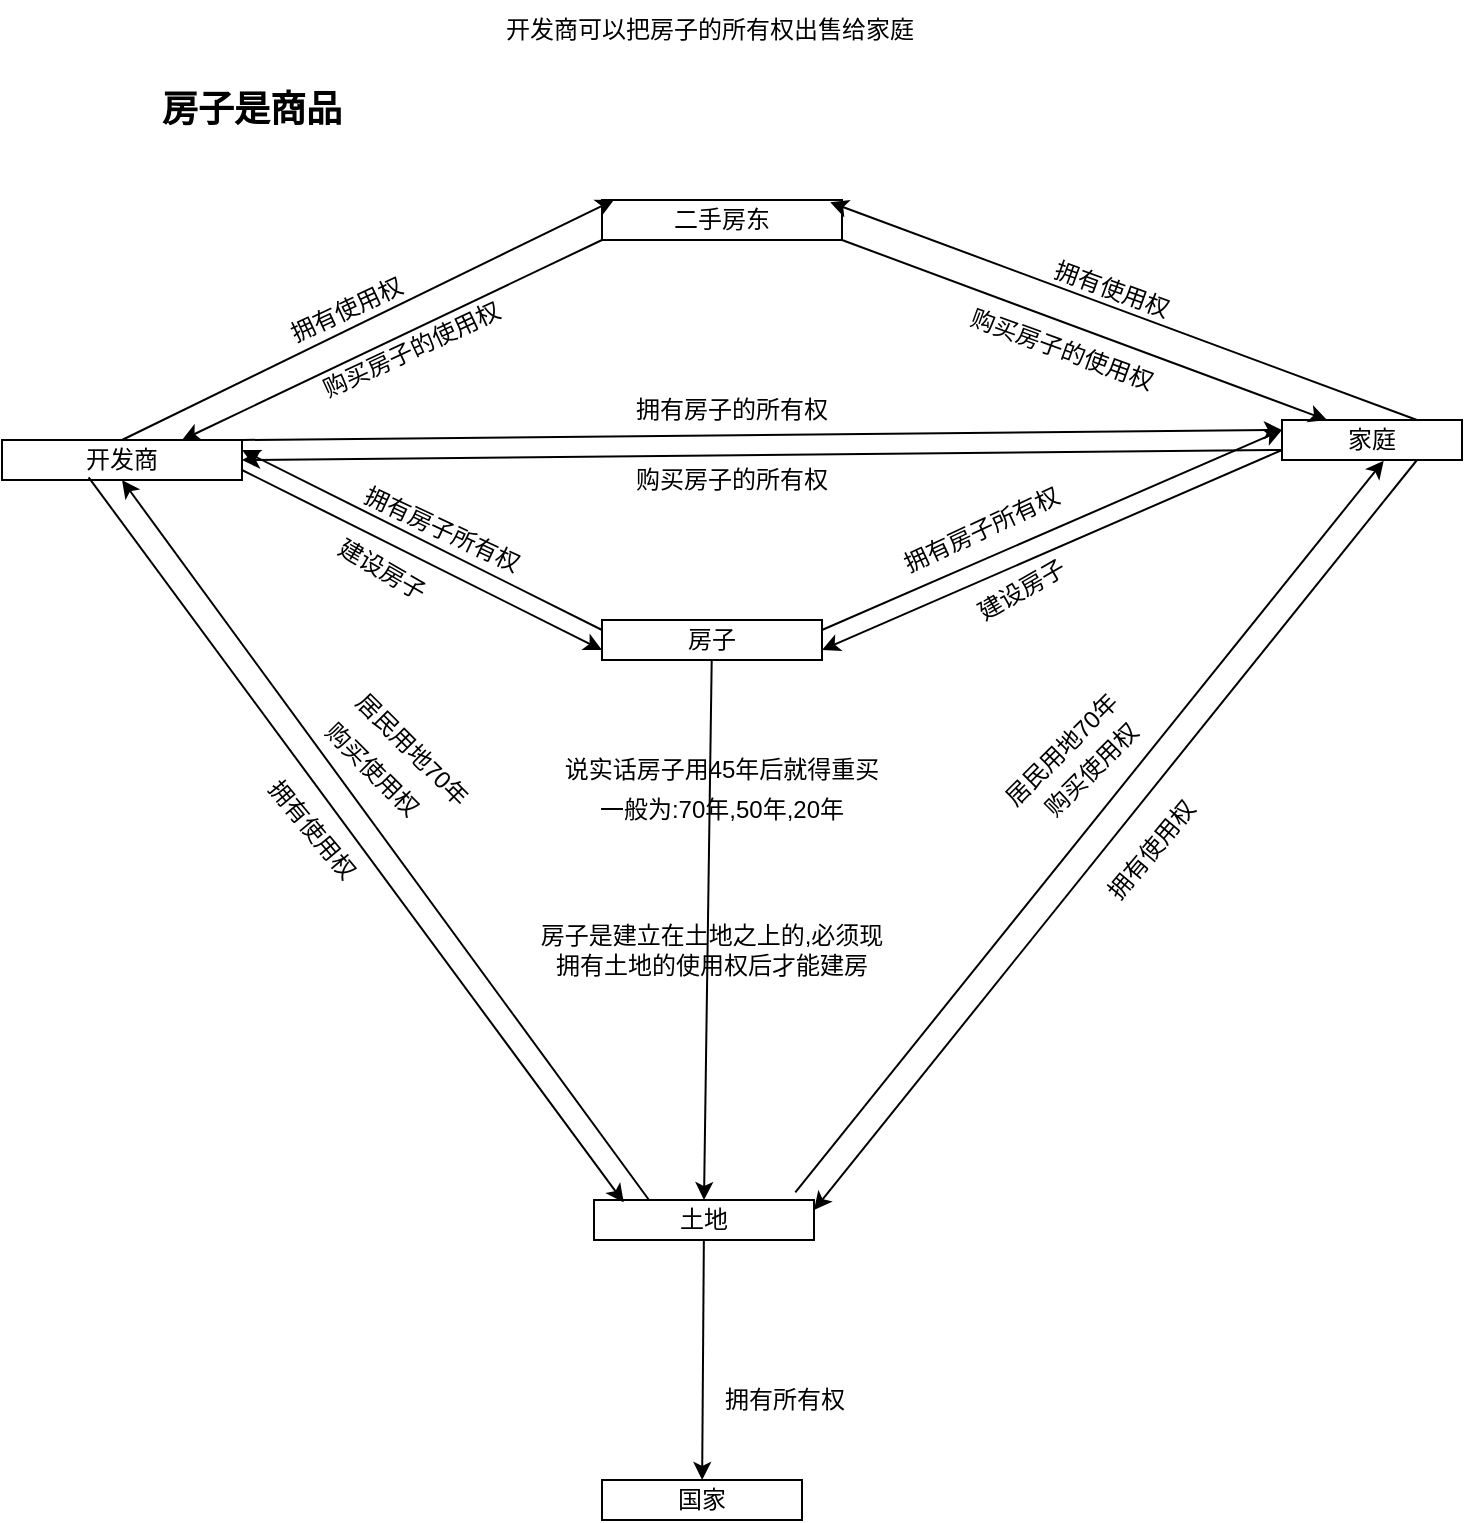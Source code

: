 <mxfile version="21.5.1" type="device">
  <diagram name="第 1 页" id="e0ZjfCnBpSBYSQyid5Ti">
    <mxGraphModel dx="1195" dy="703" grid="1" gridSize="10" guides="1" tooltips="1" connect="1" arrows="1" fold="1" page="1" pageScale="1" pageWidth="827" pageHeight="1169" math="0" shadow="0">
      <root>
        <mxCell id="0" />
        <mxCell id="1" parent="0" />
        <mxCell id="jvAspUG5LIDvkm1L4I2T-1" value="家庭" style="rounded=0;whiteSpace=wrap;html=1;" vertex="1" parent="1">
          <mxGeometry x="700" y="460" width="90" height="20" as="geometry" />
        </mxCell>
        <mxCell id="jvAspUG5LIDvkm1L4I2T-2" value="房子" style="rounded=0;whiteSpace=wrap;html=1;" vertex="1" parent="1">
          <mxGeometry x="360" y="560" width="110" height="20" as="geometry" />
        </mxCell>
        <mxCell id="jvAspUG5LIDvkm1L4I2T-4" value="国家" style="rounded=0;whiteSpace=wrap;html=1;" vertex="1" parent="1">
          <mxGeometry x="360" y="990" width="100" height="20" as="geometry" />
        </mxCell>
        <mxCell id="jvAspUG5LIDvkm1L4I2T-5" value="" style="endArrow=classic;html=1;rounded=0;" edge="1" parent="1" source="jvAspUG5LIDvkm1L4I2T-22" target="jvAspUG5LIDvkm1L4I2T-4">
          <mxGeometry width="50" height="50" relative="1" as="geometry">
            <mxPoint x="296" y="770" as="sourcePoint" />
            <mxPoint x="446" y="810" as="targetPoint" />
          </mxGeometry>
        </mxCell>
        <mxCell id="jvAspUG5LIDvkm1L4I2T-7" value="" style="endArrow=classic;html=1;rounded=0;exitX=0.915;exitY=-0.192;exitDx=0;exitDy=0;exitPerimeter=0;entryX=0.565;entryY=1.017;entryDx=0;entryDy=0;entryPerimeter=0;" edge="1" parent="1" source="jvAspUG5LIDvkm1L4I2T-22" target="jvAspUG5LIDvkm1L4I2T-1">
          <mxGeometry width="50" height="50" relative="1" as="geometry">
            <mxPoint x="586" y="780" as="sourcePoint" />
            <mxPoint x="736" y="850" as="targetPoint" />
          </mxGeometry>
        </mxCell>
        <mxCell id="jvAspUG5LIDvkm1L4I2T-9" value="购买使用权" style="text;html=1;strokeColor=none;fillColor=none;align=center;verticalAlign=middle;whiteSpace=wrap;rounded=0;rotation=-45;" vertex="1" parent="1">
          <mxGeometry x="535" y="620" width="140" height="30" as="geometry" />
        </mxCell>
        <mxCell id="jvAspUG5LIDvkm1L4I2T-12" value="拥有所有权" style="text;html=1;strokeColor=none;fillColor=none;align=center;verticalAlign=middle;whiteSpace=wrap;rounded=0;" vertex="1" parent="1">
          <mxGeometry x="376" y="940" width="151" height="20" as="geometry" />
        </mxCell>
        <mxCell id="jvAspUG5LIDvkm1L4I2T-13" value="一般为:70年,50年,20年" style="text;html=1;strokeColor=none;fillColor=none;align=center;verticalAlign=middle;whiteSpace=wrap;rounded=0;rotation=0;" vertex="1" parent="1">
          <mxGeometry x="355" y="640" width="130" height="30" as="geometry" />
        </mxCell>
        <mxCell id="jvAspUG5LIDvkm1L4I2T-14" value="说实话房子用45年后就得重买" style="text;html=1;strokeColor=none;fillColor=none;align=center;verticalAlign=middle;whiteSpace=wrap;rounded=0;rotation=0;" vertex="1" parent="1">
          <mxGeometry x="325" y="620" width="190" height="30" as="geometry" />
        </mxCell>
        <mxCell id="jvAspUG5LIDvkm1L4I2T-15" value="&lt;b&gt;&lt;font style=&quot;font-size: 18px;&quot;&gt;房子是商品&lt;/font&gt;&lt;/b&gt;" style="text;html=1;strokeColor=none;fillColor=none;align=center;verticalAlign=middle;whiteSpace=wrap;rounded=0;" vertex="1" parent="1">
          <mxGeometry x="130" y="290" width="110" height="30" as="geometry" />
        </mxCell>
        <mxCell id="jvAspUG5LIDvkm1L4I2T-22" value="土地" style="rounded=0;whiteSpace=wrap;html=1;" vertex="1" parent="1">
          <mxGeometry x="356" y="850" width="110" height="20" as="geometry" />
        </mxCell>
        <mxCell id="jvAspUG5LIDvkm1L4I2T-23" value="" style="endArrow=classic;html=1;rounded=0;exitX=0.25;exitY=0;exitDx=0;exitDy=0;entryX=0.5;entryY=1;entryDx=0;entryDy=0;" edge="1" parent="1" source="jvAspUG5LIDvkm1L4I2T-22" target="jvAspUG5LIDvkm1L4I2T-33">
          <mxGeometry width="50" height="50" relative="1" as="geometry">
            <mxPoint x="516" y="820" as="sourcePoint" />
            <mxPoint x="411" y="780" as="targetPoint" />
          </mxGeometry>
        </mxCell>
        <mxCell id="jvAspUG5LIDvkm1L4I2T-24" value="房子是建立在土地之上的,必须现拥有土地的使用权后才能建房" style="text;html=1;strokeColor=none;fillColor=none;align=center;verticalAlign=middle;whiteSpace=wrap;rounded=0;" vertex="1" parent="1">
          <mxGeometry x="325" y="710" width="180" height="30" as="geometry" />
        </mxCell>
        <mxCell id="jvAspUG5LIDvkm1L4I2T-27" value="居民用地70年" style="text;html=1;strokeColor=none;fillColor=none;align=center;verticalAlign=middle;whiteSpace=wrap;rounded=0;rotation=-45;" vertex="1" parent="1">
          <mxGeometry x="505" y="610" width="170" height="30" as="geometry" />
        </mxCell>
        <mxCell id="jvAspUG5LIDvkm1L4I2T-31" value="购买使用权" style="text;html=1;strokeColor=none;fillColor=none;align=center;verticalAlign=middle;whiteSpace=wrap;rounded=0;rotation=45;" vertex="1" parent="1">
          <mxGeometry x="175" y="620" width="140" height="30" as="geometry" />
        </mxCell>
        <mxCell id="jvAspUG5LIDvkm1L4I2T-32" value="居民用地70年" style="text;html=1;strokeColor=none;fillColor=none;align=center;verticalAlign=middle;whiteSpace=wrap;rounded=0;rotation=45;" vertex="1" parent="1">
          <mxGeometry x="180" y="610" width="170" height="30" as="geometry" />
        </mxCell>
        <mxCell id="jvAspUG5LIDvkm1L4I2T-33" value="开发商" style="rounded=0;whiteSpace=wrap;html=1;" vertex="1" parent="1">
          <mxGeometry x="60" y="470" width="120" height="20" as="geometry" />
        </mxCell>
        <mxCell id="jvAspUG5LIDvkm1L4I2T-38" value="建设房子" style="text;html=1;strokeColor=none;fillColor=none;align=center;verticalAlign=middle;whiteSpace=wrap;rounded=0;rotation=-30;" vertex="1" parent="1">
          <mxGeometry x="540" y="530" width="60" height="30" as="geometry" />
        </mxCell>
        <mxCell id="jvAspUG5LIDvkm1L4I2T-42" value="" style="endArrow=classic;html=1;rounded=0;entryX=0.5;entryY=0;entryDx=0;entryDy=0;" edge="1" parent="1" source="jvAspUG5LIDvkm1L4I2T-2" target="jvAspUG5LIDvkm1L4I2T-22">
          <mxGeometry width="50" height="50" relative="1" as="geometry">
            <mxPoint x="510" y="750" as="sourcePoint" />
            <mxPoint x="560" y="700" as="targetPoint" />
          </mxGeometry>
        </mxCell>
        <mxCell id="jvAspUG5LIDvkm1L4I2T-43" value="" style="endArrow=classic;html=1;rounded=0;entryX=0;entryY=0.25;entryDx=0;entryDy=0;exitX=1;exitY=0.25;exitDx=0;exitDy=0;" edge="1" parent="1" source="jvAspUG5LIDvkm1L4I2T-2" target="jvAspUG5LIDvkm1L4I2T-1">
          <mxGeometry width="50" height="50" relative="1" as="geometry">
            <mxPoint x="527" y="550" as="sourcePoint" />
            <mxPoint x="577" y="400" as="targetPoint" />
          </mxGeometry>
        </mxCell>
        <mxCell id="jvAspUG5LIDvkm1L4I2T-44" value="" style="endArrow=classic;html=1;rounded=0;exitX=0;exitY=0.75;exitDx=0;exitDy=0;entryX=1;entryY=0.75;entryDx=0;entryDy=0;" edge="1" parent="1" source="jvAspUG5LIDvkm1L4I2T-1" target="jvAspUG5LIDvkm1L4I2T-2">
          <mxGeometry width="50" height="50" relative="1" as="geometry">
            <mxPoint x="520" y="520" as="sourcePoint" />
            <mxPoint x="470" y="485" as="targetPoint" />
          </mxGeometry>
        </mxCell>
        <mxCell id="jvAspUG5LIDvkm1L4I2T-46" value="拥有房子所有权" style="text;html=1;strokeColor=none;fillColor=none;align=center;verticalAlign=middle;whiteSpace=wrap;rounded=0;rotation=-25;" vertex="1" parent="1">
          <mxGeometry x="490" y="500" width="120" height="30" as="geometry" />
        </mxCell>
        <mxCell id="jvAspUG5LIDvkm1L4I2T-47" value="" style="endArrow=classic;html=1;rounded=0;exitX=0;exitY=0.25;exitDx=0;exitDy=0;entryX=1;entryY=0.25;entryDx=0;entryDy=0;" edge="1" parent="1" source="jvAspUG5LIDvkm1L4I2T-2" target="jvAspUG5LIDvkm1L4I2T-33">
          <mxGeometry width="50" height="50" relative="1" as="geometry">
            <mxPoint x="190" y="490" as="sourcePoint" />
            <mxPoint x="320" y="450" as="targetPoint" />
          </mxGeometry>
        </mxCell>
        <mxCell id="jvAspUG5LIDvkm1L4I2T-49" value="" style="endArrow=classic;html=1;rounded=0;entryX=0;entryY=0.75;entryDx=0;entryDy=0;exitX=1;exitY=0.75;exitDx=0;exitDy=0;" edge="1" parent="1" source="jvAspUG5LIDvkm1L4I2T-33" target="jvAspUG5LIDvkm1L4I2T-2">
          <mxGeometry width="50" height="50" relative="1" as="geometry">
            <mxPoint x="510" y="750" as="sourcePoint" />
            <mxPoint x="560" y="700" as="targetPoint" />
          </mxGeometry>
        </mxCell>
        <mxCell id="jvAspUG5LIDvkm1L4I2T-50" value="建设房子" style="text;html=1;strokeColor=none;fillColor=none;align=center;verticalAlign=middle;whiteSpace=wrap;rounded=0;rotation=30;" vertex="1" parent="1">
          <mxGeometry x="220" y="520" width="60" height="30" as="geometry" />
        </mxCell>
        <mxCell id="jvAspUG5LIDvkm1L4I2T-51" value="拥有房子所有权" style="text;html=1;strokeColor=none;fillColor=none;align=center;verticalAlign=middle;whiteSpace=wrap;rounded=0;rotation=25;" vertex="1" parent="1">
          <mxGeometry x="205" y="500" width="150" height="30" as="geometry" />
        </mxCell>
        <mxCell id="jvAspUG5LIDvkm1L4I2T-55" value="开发商可以把房子的所有权出售给家庭" style="text;html=1;strokeColor=none;fillColor=none;align=center;verticalAlign=middle;whiteSpace=wrap;rounded=0;" vertex="1" parent="1">
          <mxGeometry x="289" y="250" width="250" height="30" as="geometry" />
        </mxCell>
        <mxCell id="jvAspUG5LIDvkm1L4I2T-59" value="二手房东" style="rounded=0;whiteSpace=wrap;html=1;" vertex="1" parent="1">
          <mxGeometry x="360" y="350" width="120" height="20" as="geometry" />
        </mxCell>
        <mxCell id="jvAspUG5LIDvkm1L4I2T-60" value="" style="endArrow=classic;html=1;rounded=0;entryX=0.05;entryY=0;entryDx=0;entryDy=0;exitX=0.5;exitY=0;exitDx=0;exitDy=0;entryPerimeter=0;" edge="1" parent="1" source="jvAspUG5LIDvkm1L4I2T-33" target="jvAspUG5LIDvkm1L4I2T-59">
          <mxGeometry width="50" height="50" relative="1" as="geometry">
            <mxPoint x="110" y="450" as="sourcePoint" />
            <mxPoint x="160" y="400" as="targetPoint" />
          </mxGeometry>
        </mxCell>
        <mxCell id="jvAspUG5LIDvkm1L4I2T-62" value="购买房子的使用权" style="text;html=1;strokeColor=none;fillColor=none;align=center;verticalAlign=middle;whiteSpace=wrap;rounded=0;rotation=-25;" vertex="1" parent="1">
          <mxGeometry x="215" y="410" width="100" height="30" as="geometry" />
        </mxCell>
        <mxCell id="jvAspUG5LIDvkm1L4I2T-63" value="" style="endArrow=classic;html=1;rounded=0;entryX=0.25;entryY=0;entryDx=0;entryDy=0;exitX=1;exitY=1;exitDx=0;exitDy=0;" edge="1" parent="1" source="jvAspUG5LIDvkm1L4I2T-59" target="jvAspUG5LIDvkm1L4I2T-1">
          <mxGeometry width="50" height="50" relative="1" as="geometry">
            <mxPoint x="515" y="420" as="sourcePoint" />
            <mxPoint x="565" y="370" as="targetPoint" />
          </mxGeometry>
        </mxCell>
        <mxCell id="jvAspUG5LIDvkm1L4I2T-64" value="购买房子的使用权" style="text;html=1;strokeColor=none;fillColor=none;align=center;verticalAlign=middle;whiteSpace=wrap;rounded=0;rotation=20;" vertex="1" parent="1">
          <mxGeometry x="525" y="410" width="130" height="30" as="geometry" />
        </mxCell>
        <mxCell id="jvAspUG5LIDvkm1L4I2T-65" value="" style="endArrow=classic;html=1;rounded=0;exitX=0;exitY=1;exitDx=0;exitDy=0;entryX=0.75;entryY=0;entryDx=0;entryDy=0;" edge="1" parent="1" source="jvAspUG5LIDvkm1L4I2T-59" target="jvAspUG5LIDvkm1L4I2T-33">
          <mxGeometry width="50" height="50" relative="1" as="geometry">
            <mxPoint x="580" y="630" as="sourcePoint" />
            <mxPoint x="290" y="420" as="targetPoint" />
          </mxGeometry>
        </mxCell>
        <mxCell id="jvAspUG5LIDvkm1L4I2T-66" value="拥有使用权" style="text;html=1;strokeColor=none;fillColor=none;align=center;verticalAlign=middle;whiteSpace=wrap;rounded=0;rotation=-25;" vertex="1" parent="1">
          <mxGeometry x="185" y="390" width="95" height="30" as="geometry" />
        </mxCell>
        <mxCell id="jvAspUG5LIDvkm1L4I2T-67" value="" style="endArrow=classic;html=1;rounded=0;exitX=0.75;exitY=0;exitDx=0;exitDy=0;entryX=0.951;entryY=0.058;entryDx=0;entryDy=0;entryPerimeter=0;" edge="1" parent="1" source="jvAspUG5LIDvkm1L4I2T-1" target="jvAspUG5LIDvkm1L4I2T-59">
          <mxGeometry width="50" height="50" relative="1" as="geometry">
            <mxPoint x="710" y="450" as="sourcePoint" />
            <mxPoint x="480" y="350" as="targetPoint" />
          </mxGeometry>
        </mxCell>
        <mxCell id="jvAspUG5LIDvkm1L4I2T-69" value="拥有使用权" style="text;html=1;strokeColor=none;fillColor=none;align=center;verticalAlign=middle;whiteSpace=wrap;rounded=0;rotation=20;" vertex="1" parent="1">
          <mxGeometry x="555" y="380" width="120" height="30" as="geometry" />
        </mxCell>
        <mxCell id="jvAspUG5LIDvkm1L4I2T-70" value="" style="endArrow=classic;html=1;rounded=0;entryX=0;entryY=0.25;entryDx=0;entryDy=0;exitX=1;exitY=0;exitDx=0;exitDy=0;" edge="1" parent="1" source="jvAspUG5LIDvkm1L4I2T-33" target="jvAspUG5LIDvkm1L4I2T-1">
          <mxGeometry width="50" height="50" relative="1" as="geometry">
            <mxPoint x="580" y="630" as="sourcePoint" />
            <mxPoint x="630" y="580" as="targetPoint" />
          </mxGeometry>
        </mxCell>
        <mxCell id="jvAspUG5LIDvkm1L4I2T-71" value="" style="endArrow=classic;html=1;rounded=0;entryX=1;entryY=0.5;entryDx=0;entryDy=0;exitX=0;exitY=0.75;exitDx=0;exitDy=0;" edge="1" parent="1" source="jvAspUG5LIDvkm1L4I2T-1" target="jvAspUG5LIDvkm1L4I2T-33">
          <mxGeometry width="50" height="50" relative="1" as="geometry">
            <mxPoint x="580" y="630" as="sourcePoint" />
            <mxPoint x="630" y="580" as="targetPoint" />
          </mxGeometry>
        </mxCell>
        <mxCell id="jvAspUG5LIDvkm1L4I2T-72" value="购买房子的所有权" style="text;html=1;strokeColor=none;fillColor=none;align=center;verticalAlign=middle;whiteSpace=wrap;rounded=0;" vertex="1" parent="1">
          <mxGeometry x="370" y="480" width="110" height="20" as="geometry" />
        </mxCell>
        <mxCell id="jvAspUG5LIDvkm1L4I2T-73" value="拥有房子的所有权" style="text;html=1;strokeColor=none;fillColor=none;align=center;verticalAlign=middle;whiteSpace=wrap;rounded=0;" vertex="1" parent="1">
          <mxGeometry x="375" y="440" width="100" height="30" as="geometry" />
        </mxCell>
        <mxCell id="jvAspUG5LIDvkm1L4I2T-74" value="" style="endArrow=classic;html=1;rounded=0;entryX=1;entryY=0.25;entryDx=0;entryDy=0;exitX=0.75;exitY=1;exitDx=0;exitDy=0;" edge="1" parent="1" source="jvAspUG5LIDvkm1L4I2T-1" target="jvAspUG5LIDvkm1L4I2T-22">
          <mxGeometry width="50" height="50" relative="1" as="geometry">
            <mxPoint x="580" y="710" as="sourcePoint" />
            <mxPoint x="630" y="660" as="targetPoint" />
          </mxGeometry>
        </mxCell>
        <mxCell id="jvAspUG5LIDvkm1L4I2T-75" value="" style="endArrow=classic;html=1;rounded=0;entryX=0.135;entryY=0.058;entryDx=0;entryDy=0;exitX=0.361;exitY=0.933;exitDx=0;exitDy=0;entryPerimeter=0;exitPerimeter=0;" edge="1" parent="1" source="jvAspUG5LIDvkm1L4I2T-33" target="jvAspUG5LIDvkm1L4I2T-22">
          <mxGeometry width="50" height="50" relative="1" as="geometry">
            <mxPoint x="90" y="480" as="sourcePoint" />
            <mxPoint x="630" y="660" as="targetPoint" />
          </mxGeometry>
        </mxCell>
        <mxCell id="jvAspUG5LIDvkm1L4I2T-77" value="拥有使用权" style="text;html=1;strokeColor=none;fillColor=none;align=center;verticalAlign=middle;whiteSpace=wrap;rounded=0;rotation=-50;" vertex="1" parent="1">
          <mxGeometry x="590" y="660" width="90" height="30" as="geometry" />
        </mxCell>
        <mxCell id="jvAspUG5LIDvkm1L4I2T-78" value="拥有使用权" style="text;html=1;strokeColor=none;fillColor=none;align=center;verticalAlign=middle;whiteSpace=wrap;rounded=0;rotation=50;" vertex="1" parent="1">
          <mxGeometry x="170" y="650" width="90" height="30" as="geometry" />
        </mxCell>
      </root>
    </mxGraphModel>
  </diagram>
</mxfile>
